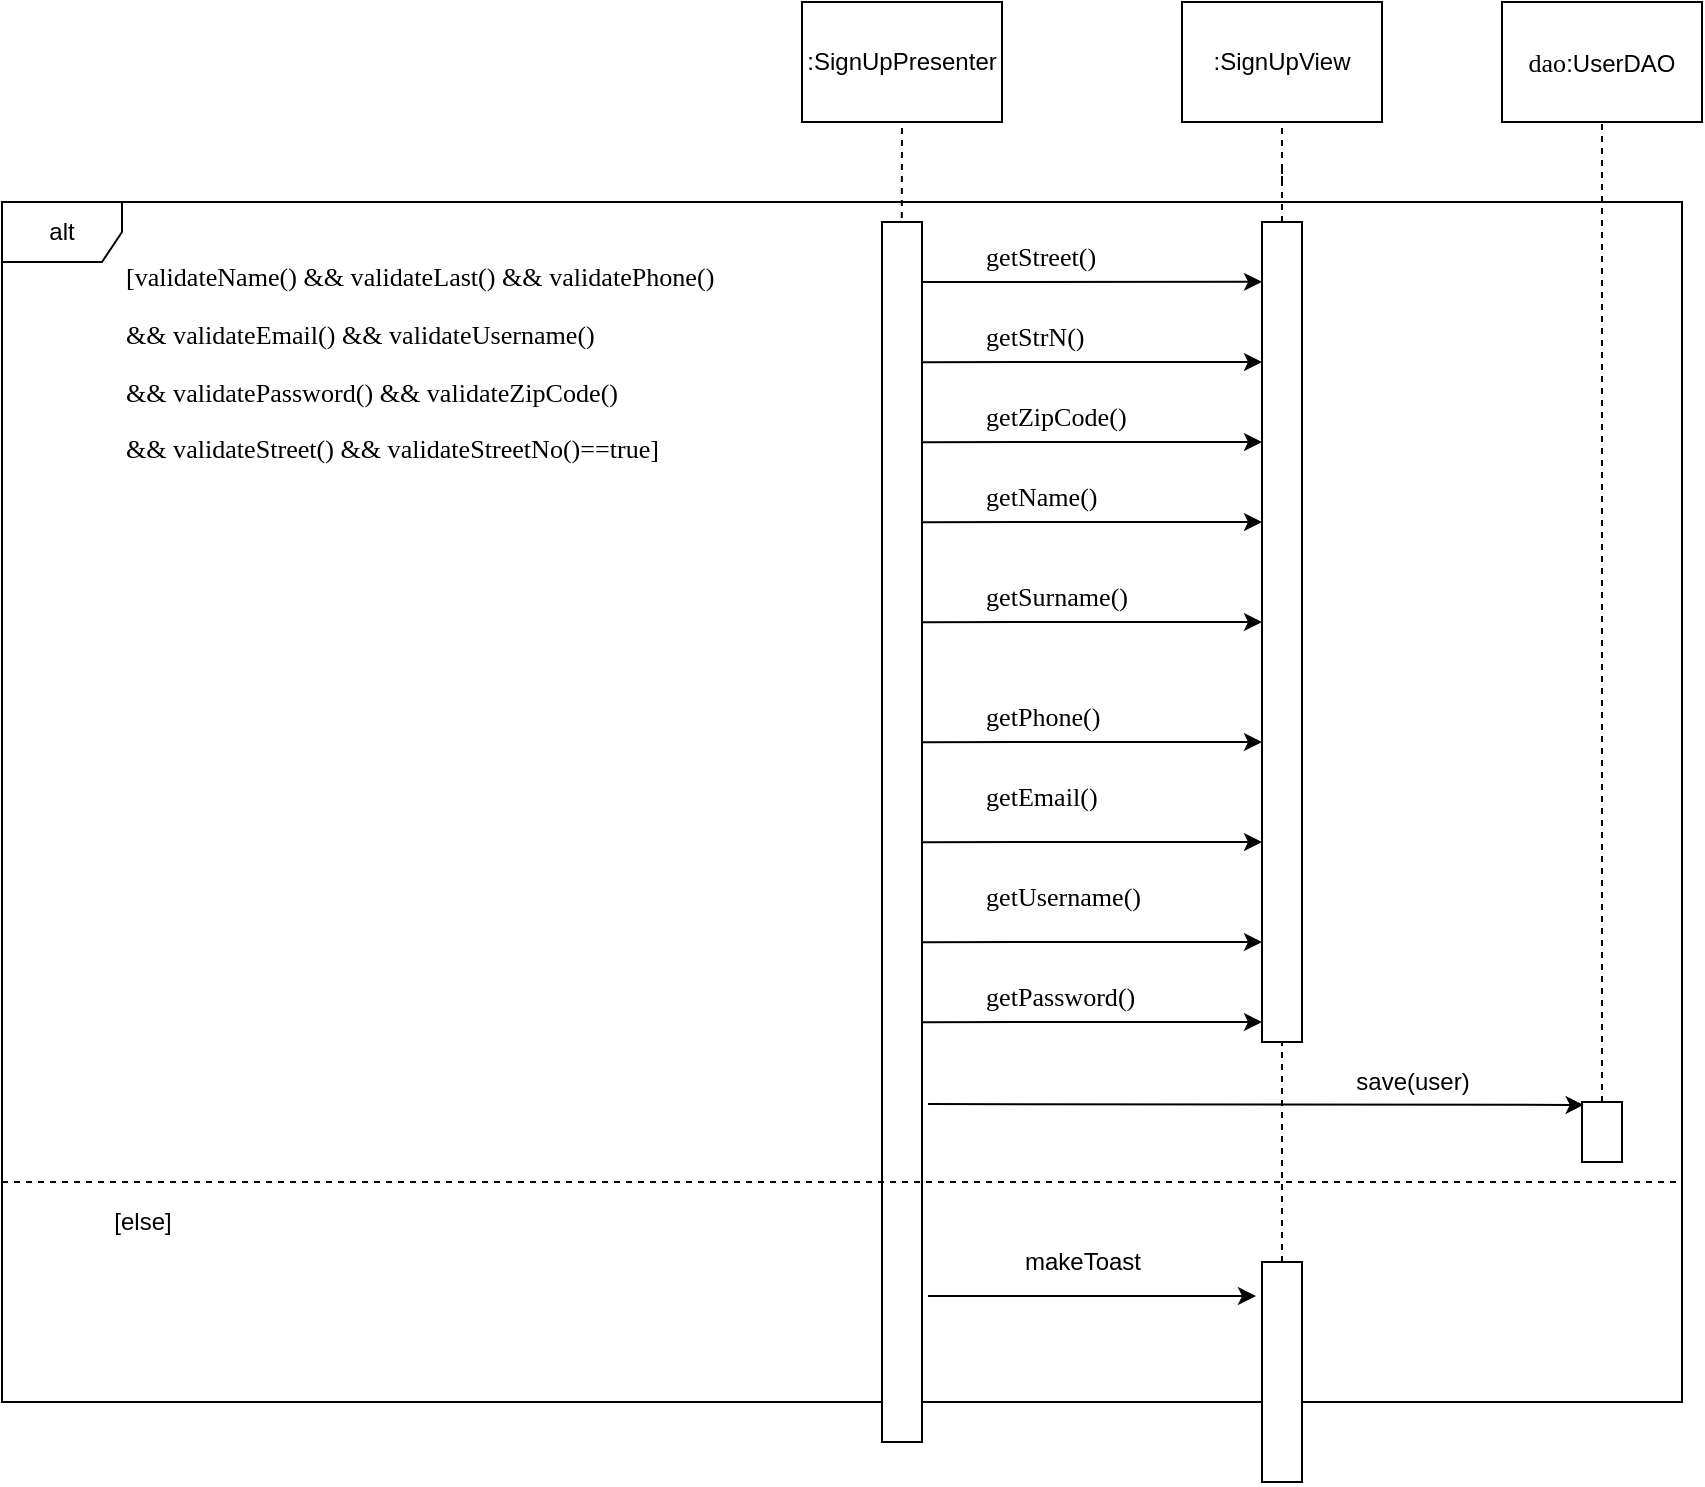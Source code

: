 <mxfile version="13.0.3" type="device"><diagram id="LH9g4tz096AZ0wea9xRi" name="Page-1"><mxGraphModel dx="1086" dy="806" grid="1" gridSize="10" guides="1" tooltips="1" connect="1" arrows="1" fold="1" page="1" pageScale="1" pageWidth="850" pageHeight="1100" math="0" shadow="0"><root><mxCell id="0"/><mxCell id="1" parent="0"/><mxCell id="0fgb3fqF_lUNlcv0ncjz-45" value="alt" style="shape=umlFrame;whiteSpace=wrap;html=1;" parent="1" vertex="1"><mxGeometry x="180" y="1010" width="840" height="600" as="geometry"/></mxCell><mxCell id="0fgb3fqF_lUNlcv0ncjz-1" value=":SignUpView" style="rounded=0;whiteSpace=wrap;html=1;" parent="1" vertex="1"><mxGeometry x="770" y="910" width="100" height="60" as="geometry"/></mxCell><mxCell id="0fgb3fqF_lUNlcv0ncjz-2" value="" style="endArrow=none;dashed=1;html=1;entryX=0.5;entryY=1;entryDx=0;entryDy=0;" parent="1" target="0fgb3fqF_lUNlcv0ncjz-1" edge="1"><mxGeometry width="50" height="50" relative="1" as="geometry"><mxPoint x="820" y="1000" as="sourcePoint"/><mxPoint x="819" y="1133.036" as="targetPoint"/></mxGeometry></mxCell><mxCell id="0fgb3fqF_lUNlcv0ncjz-5" value="" style="endArrow=none;dashed=1;html=1;entryX=0.5;entryY=1;entryDx=0;entryDy=0;" parent="1" target="0fgb3fqF_lUNlcv0ncjz-14" edge="1"><mxGeometry width="50" height="50" relative="1" as="geometry"><mxPoint x="629.5" y="1210" as="sourcePoint"/><mxPoint x="629.5" y="970" as="targetPoint"/></mxGeometry></mxCell><mxCell id="0fgb3fqF_lUNlcv0ncjz-6" value="" style="endArrow=none;dashed=1;html=1;" parent="1" source="0fgb3fqF_lUNlcv0ncjz-32" edge="1"><mxGeometry width="50" height="50" relative="1" as="geometry"><mxPoint x="820" y="1210" as="sourcePoint"/><mxPoint x="820" y="990" as="targetPoint"/></mxGeometry></mxCell><mxCell id="0fgb3fqF_lUNlcv0ncjz-9" value="&lt;span style=&quot;font-family: &amp;#34;consolas&amp;#34; ; font-size: 9.8pt&quot;&gt;dao&lt;/span&gt;:UserDAO" style="rounded=0;whiteSpace=wrap;html=1;" parent="1" vertex="1"><mxGeometry x="930" y="910" width="100" height="60" as="geometry"/></mxCell><mxCell id="0fgb3fqF_lUNlcv0ncjz-10" value="" style="endArrow=none;dashed=1;html=1;entryX=0.5;entryY=1;entryDx=0;entryDy=0;" parent="1" source="0fgb3fqF_lUNlcv0ncjz-11" target="0fgb3fqF_lUNlcv0ncjz-9" edge="1"><mxGeometry width="50" height="50" relative="1" as="geometry"><mxPoint x="1200" y="1560" as="sourcePoint"/><mxPoint x="1199" y="1133.036" as="targetPoint"/></mxGeometry></mxCell><mxCell id="0fgb3fqF_lUNlcv0ncjz-11" value="" style="rounded=0;whiteSpace=wrap;html=1;" parent="1" vertex="1"><mxGeometry x="970" y="1460" width="20" height="30" as="geometry"/></mxCell><mxCell id="0fgb3fqF_lUNlcv0ncjz-14" value=":SignUpPresenter" style="rounded=0;whiteSpace=wrap;html=1;" parent="1" vertex="1"><mxGeometry x="580" y="910" width="100" height="60" as="geometry"/></mxCell><mxCell id="0fgb3fqF_lUNlcv0ncjz-15" value="&lt;span style=&quot;font-family: monospace ; font-size: 0px&quot;&gt;%3CmxGraphModel%3E%3Croot%3E%3CmxCell%20id%3D%220%22%2F%3E%3CmxCell%20id%3D%221%22%20parent%3D%220%22%2F%3E%3CmxCell%20id%3D%222%22%20value%3D%22%22%20style%3D%22rounded%3D0%3BwhiteSpace%3Dwrap%3Bhtml%3D1%3B%22%20vertex%3D%221%22%20parent%3D%221%22%3E%3CmxGeometry%20x%3D%22670%22%20y%3D%221020%22%20width%3D%2220%22%20height%3D%22150%22%20as%3D%22geometry%22%2F%3E%3C%2FmxCell%3E%3C%2Froot%3E%3C%2FmxGraphModel%3E&lt;/span&gt;" style="rounded=0;whiteSpace=wrap;html=1;" parent="1" vertex="1"><mxGeometry x="620" y="1020" width="20" height="610" as="geometry"/></mxCell><mxCell id="0fgb3fqF_lUNlcv0ncjz-32" value="&lt;span style=&quot;font-family: monospace ; font-size: 0px&quot;&gt;%3CmxGraphModel%3E%3Croot%3E%3CmxCell%20id%3D%220%22%2F%3E%3CmxCell%20id%3D%221%22%20parent%3D%220%22%2F%3E%3CmxCell%20id%3D%222%22%20value%3D%22%22%20style%3D%22rounded%3D0%3BwhiteSpace%3Dwrap%3Bhtml%3D1%3B%22%20vertex%3D%221%22%20parent%3D%221%22%3E%3CmxGeometry%20x%3D%22670%22%20y%3D%221020%22%20width%3D%2220%22%20height%3D%22150%22%20as%3D%22geometry%22%2F%3E%3C%2FmxCell%3E%3C%2Froot%3E%3C%2FmxGraphModel%3E&lt;/span&gt;" style="rounded=0;whiteSpace=wrap;html=1;" parent="1" vertex="1"><mxGeometry x="810" y="1020" width="20" height="410" as="geometry"/></mxCell><mxCell id="0fgb3fqF_lUNlcv0ncjz-48" value="&lt;pre style=&quot;font-family: &amp;#34;consolas&amp;#34; ; font-size: 9.8pt&quot;&gt;getStreet()&lt;/pre&gt;" style="text;whiteSpace=wrap;html=1;" parent="1" vertex="1"><mxGeometry x="670" y="1010" width="100" height="60" as="geometry"/></mxCell><mxCell id="0fgb3fqF_lUNlcv0ncjz-49" value="&lt;pre style=&quot;font-family: &amp;#34;consolas&amp;#34; ; font-size: 9.8pt&quot;&gt;getStrN()&lt;/pre&gt;" style="text;whiteSpace=wrap;html=1;" parent="1" vertex="1"><mxGeometry x="670" y="1050" width="130" height="60" as="geometry"/></mxCell><mxCell id="0fgb3fqF_lUNlcv0ncjz-50" value="&lt;pre style=&quot;font-family: &amp;#34;consolas&amp;#34; ; font-size: 9.8pt&quot;&gt;getZipCode()&lt;/pre&gt;" style="text;whiteSpace=wrap;html=1;" parent="1" vertex="1"><mxGeometry x="670" y="1090" width="110" height="60" as="geometry"/></mxCell><mxCell id="0fgb3fqF_lUNlcv0ncjz-51" value="&lt;pre style=&quot;font-family: &amp;#34;consolas&amp;#34; ; font-size: 9.8pt&quot;&gt;getName()&lt;/pre&gt;" style="text;whiteSpace=wrap;html=1;" parent="1" vertex="1"><mxGeometry x="670" y="1130" width="90" height="60" as="geometry"/></mxCell><mxCell id="0fgb3fqF_lUNlcv0ncjz-52" value="&lt;pre style=&quot;font-family: &amp;#34;consolas&amp;#34; ; font-size: 9.8pt&quot;&gt;getSurname()&lt;/pre&gt;" style="text;whiteSpace=wrap;html=1;" parent="1" vertex="1"><mxGeometry x="670" y="1180" width="110" height="60" as="geometry"/></mxCell><mxCell id="0fgb3fqF_lUNlcv0ncjz-53" value="&lt;pre style=&quot;font-family: &amp;#34;consolas&amp;#34; ; font-size: 9.8pt&quot;&gt;getPhone()&lt;/pre&gt;" style="text;whiteSpace=wrap;html=1;" parent="1" vertex="1"><mxGeometry x="670" y="1240" width="100" height="60" as="geometry"/></mxCell><mxCell id="0fgb3fqF_lUNlcv0ncjz-54" value="&lt;pre style=&quot;font-family: &amp;#34;consolas&amp;#34; ; font-size: 9.8pt&quot;&gt;getEmail()&lt;/pre&gt;" style="text;whiteSpace=wrap;html=1;" parent="1" vertex="1"><mxGeometry x="670" y="1280" width="100" height="60" as="geometry"/></mxCell><mxCell id="0fgb3fqF_lUNlcv0ncjz-56" value="&lt;pre style=&quot;font-family: &amp;#34;consolas&amp;#34; ; font-size: 9.8pt&quot;&gt;getUsername()&lt;/pre&gt;" style="text;whiteSpace=wrap;html=1;" parent="1" vertex="1"><mxGeometry x="670" y="1330" width="120" height="60" as="geometry"/></mxCell><mxCell id="0fgb3fqF_lUNlcv0ncjz-57" value="&lt;pre style=&quot;font-family: &amp;#34;consolas&amp;#34; ; font-size: 9.8pt&quot;&gt;getPassword()&lt;/pre&gt;" style="text;whiteSpace=wrap;html=1;" parent="1" vertex="1"><mxGeometry x="670" y="1380" width="120" height="60" as="geometry"/></mxCell><mxCell id="0fgb3fqF_lUNlcv0ncjz-59" value="&lt;pre style=&quot;font-family: &amp;#34;consolas&amp;#34; ; font-size: 9.8pt&quot;&gt;[validateName() &amp;amp;&amp;amp; validateLast() &amp;amp;&amp;amp; validatePhone() &lt;/pre&gt;&lt;pre style=&quot;font-family: &amp;#34;consolas&amp;#34; ; font-size: 9.8pt&quot;&gt;&amp;amp;&amp;amp; validateEmail() &amp;amp;&amp;amp; validateUsername() &lt;/pre&gt;&lt;pre style=&quot;font-family: &amp;#34;consolas&amp;#34; ; font-size: 9.8pt&quot;&gt;&amp;amp;&amp;amp; validatePassword() &amp;amp;&amp;amp; validateZipCode() &lt;/pre&gt;&lt;pre style=&quot;font-family: &amp;#34;consolas&amp;#34; ; font-size: 9.8pt&quot;&gt;&amp;amp;&amp;amp; validateStreet() &amp;amp;&amp;amp; validateStreetNo()==true]&lt;/pre&gt;" style="text;whiteSpace=wrap;html=1;" parent="1" vertex="1"><mxGeometry x="240" y="1020" width="380" height="130" as="geometry"/></mxCell><mxCell id="0fgb3fqF_lUNlcv0ncjz-60" value="" style="endArrow=classic;html=1;entryX=0.042;entryY=0.049;entryDx=0;entryDy=0;entryPerimeter=0;exitX=1.15;exitY=0.723;exitDx=0;exitDy=0;exitPerimeter=0;" parent="1" target="0fgb3fqF_lUNlcv0ncjz-11" edge="1" source="0fgb3fqF_lUNlcv0ncjz-15"><mxGeometry width="50" height="50" relative="1" as="geometry"><mxPoint x="640" y="1466" as="sourcePoint"/><mxPoint x="720" y="1540" as="targetPoint"/></mxGeometry></mxCell><mxCell id="0fgb3fqF_lUNlcv0ncjz-62" value="save(user)" style="text;html=1;align=center;verticalAlign=middle;resizable=0;points=[];autosize=1;" parent="1" vertex="1"><mxGeometry x="850" y="1440" width="70" height="20" as="geometry"/></mxCell><mxCell id="0fgb3fqF_lUNlcv0ncjz-64" value="" style="endArrow=none;dashed=1;html=1;" parent="1" edge="1" source="5ekYIzVGyypCT64grm3K-11"><mxGeometry width="50" height="50" relative="1" as="geometry"><mxPoint x="820" y="1650" as="sourcePoint"/><mxPoint x="820" y="1430" as="targetPoint"/></mxGeometry></mxCell><mxCell id="5ekYIzVGyypCT64grm3K-1" value="" style="endArrow=classic;html=1;entryX=0;entryY=0.073;entryDx=0;entryDy=0;entryPerimeter=0;" edge="1" parent="1" target="0fgb3fqF_lUNlcv0ncjz-32"><mxGeometry width="50" height="50" relative="1" as="geometry"><mxPoint x="640" y="1050" as="sourcePoint"/><mxPoint x="790" y="1050" as="targetPoint"/></mxGeometry></mxCell><mxCell id="5ekYIzVGyypCT64grm3K-2" value="" style="endArrow=classic;html=1;entryX=0;entryY=0.073;entryDx=0;entryDy=0;entryPerimeter=0;" edge="1" parent="1"><mxGeometry width="50" height="50" relative="1" as="geometry"><mxPoint x="640" y="1090.07" as="sourcePoint"/><mxPoint x="810" y="1090" as="targetPoint"/></mxGeometry></mxCell><mxCell id="5ekYIzVGyypCT64grm3K-3" value="" style="endArrow=classic;html=1;entryX=0;entryY=0.073;entryDx=0;entryDy=0;entryPerimeter=0;" edge="1" parent="1"><mxGeometry width="50" height="50" relative="1" as="geometry"><mxPoint x="640" y="1130.07" as="sourcePoint"/><mxPoint x="810" y="1130" as="targetPoint"/></mxGeometry></mxCell><mxCell id="5ekYIzVGyypCT64grm3K-4" value="" style="endArrow=classic;html=1;entryX=0;entryY=0.073;entryDx=0;entryDy=0;entryPerimeter=0;" edge="1" parent="1"><mxGeometry width="50" height="50" relative="1" as="geometry"><mxPoint x="640" y="1170.07" as="sourcePoint"/><mxPoint x="810" y="1170" as="targetPoint"/></mxGeometry></mxCell><mxCell id="5ekYIzVGyypCT64grm3K-5" value="" style="endArrow=classic;html=1;entryX=0;entryY=0.073;entryDx=0;entryDy=0;entryPerimeter=0;" edge="1" parent="1"><mxGeometry width="50" height="50" relative="1" as="geometry"><mxPoint x="640" y="1220.07" as="sourcePoint"/><mxPoint x="810" y="1220" as="targetPoint"/></mxGeometry></mxCell><mxCell id="5ekYIzVGyypCT64grm3K-6" value="" style="endArrow=classic;html=1;entryX=0;entryY=0.073;entryDx=0;entryDy=0;entryPerimeter=0;" edge="1" parent="1"><mxGeometry width="50" height="50" relative="1" as="geometry"><mxPoint x="640" y="1280.07" as="sourcePoint"/><mxPoint x="810" y="1280" as="targetPoint"/></mxGeometry></mxCell><mxCell id="5ekYIzVGyypCT64grm3K-7" value="" style="endArrow=classic;html=1;entryX=0;entryY=0.073;entryDx=0;entryDy=0;entryPerimeter=0;" edge="1" parent="1"><mxGeometry width="50" height="50" relative="1" as="geometry"><mxPoint x="640" y="1330.07" as="sourcePoint"/><mxPoint x="810" y="1330" as="targetPoint"/></mxGeometry></mxCell><mxCell id="5ekYIzVGyypCT64grm3K-8" value="" style="endArrow=classic;html=1;entryX=0;entryY=0.073;entryDx=0;entryDy=0;entryPerimeter=0;" edge="1" parent="1"><mxGeometry width="50" height="50" relative="1" as="geometry"><mxPoint x="640" y="1380.07" as="sourcePoint"/><mxPoint x="810" y="1380" as="targetPoint"/></mxGeometry></mxCell><mxCell id="5ekYIzVGyypCT64grm3K-9" value="" style="endArrow=classic;html=1;entryX=0;entryY=0.073;entryDx=0;entryDy=0;entryPerimeter=0;" edge="1" parent="1"><mxGeometry width="50" height="50" relative="1" as="geometry"><mxPoint x="640" y="1420.07" as="sourcePoint"/><mxPoint x="810" y="1420" as="targetPoint"/></mxGeometry></mxCell><mxCell id="5ekYIzVGyypCT64grm3K-10" value="" style="endArrow=none;html=1;dashed=1;" edge="1" parent="1"><mxGeometry width="50" height="50" relative="1" as="geometry"><mxPoint x="180" y="1500" as="sourcePoint"/><mxPoint x="1020" y="1500" as="targetPoint"/></mxGeometry></mxCell><mxCell id="5ekYIzVGyypCT64grm3K-11" value="" style="rounded=0;whiteSpace=wrap;html=1;" vertex="1" parent="1"><mxGeometry x="810" y="1540" width="20" height="110" as="geometry"/></mxCell><mxCell id="5ekYIzVGyypCT64grm3K-12" value="" style="endArrow=none;dashed=1;html=1;" edge="1" parent="1" target="5ekYIzVGyypCT64grm3K-11"><mxGeometry width="50" height="50" relative="1" as="geometry"><mxPoint x="820" y="1650" as="sourcePoint"/><mxPoint x="820" y="1430" as="targetPoint"/></mxGeometry></mxCell><mxCell id="5ekYIzVGyypCT64grm3K-13" value="" style="endArrow=classic;html=1;" edge="1" parent="1"><mxGeometry width="50" height="50" relative="1" as="geometry"><mxPoint x="643" y="1557" as="sourcePoint"/><mxPoint x="807" y="1557" as="targetPoint"/></mxGeometry></mxCell><mxCell id="5ekYIzVGyypCT64grm3K-14" value="makeToast" style="text;html=1;align=center;verticalAlign=middle;resizable=0;points=[];autosize=1;" vertex="1" parent="1"><mxGeometry x="685" y="1530" width="70" height="20" as="geometry"/></mxCell><mxCell id="5ekYIzVGyypCT64grm3K-15" value="[else]" style="text;html=1;align=center;verticalAlign=middle;resizable=0;points=[];autosize=1;" vertex="1" parent="1"><mxGeometry x="230" y="1510" width="40" height="20" as="geometry"/></mxCell></root></mxGraphModel></diagram></mxfile>